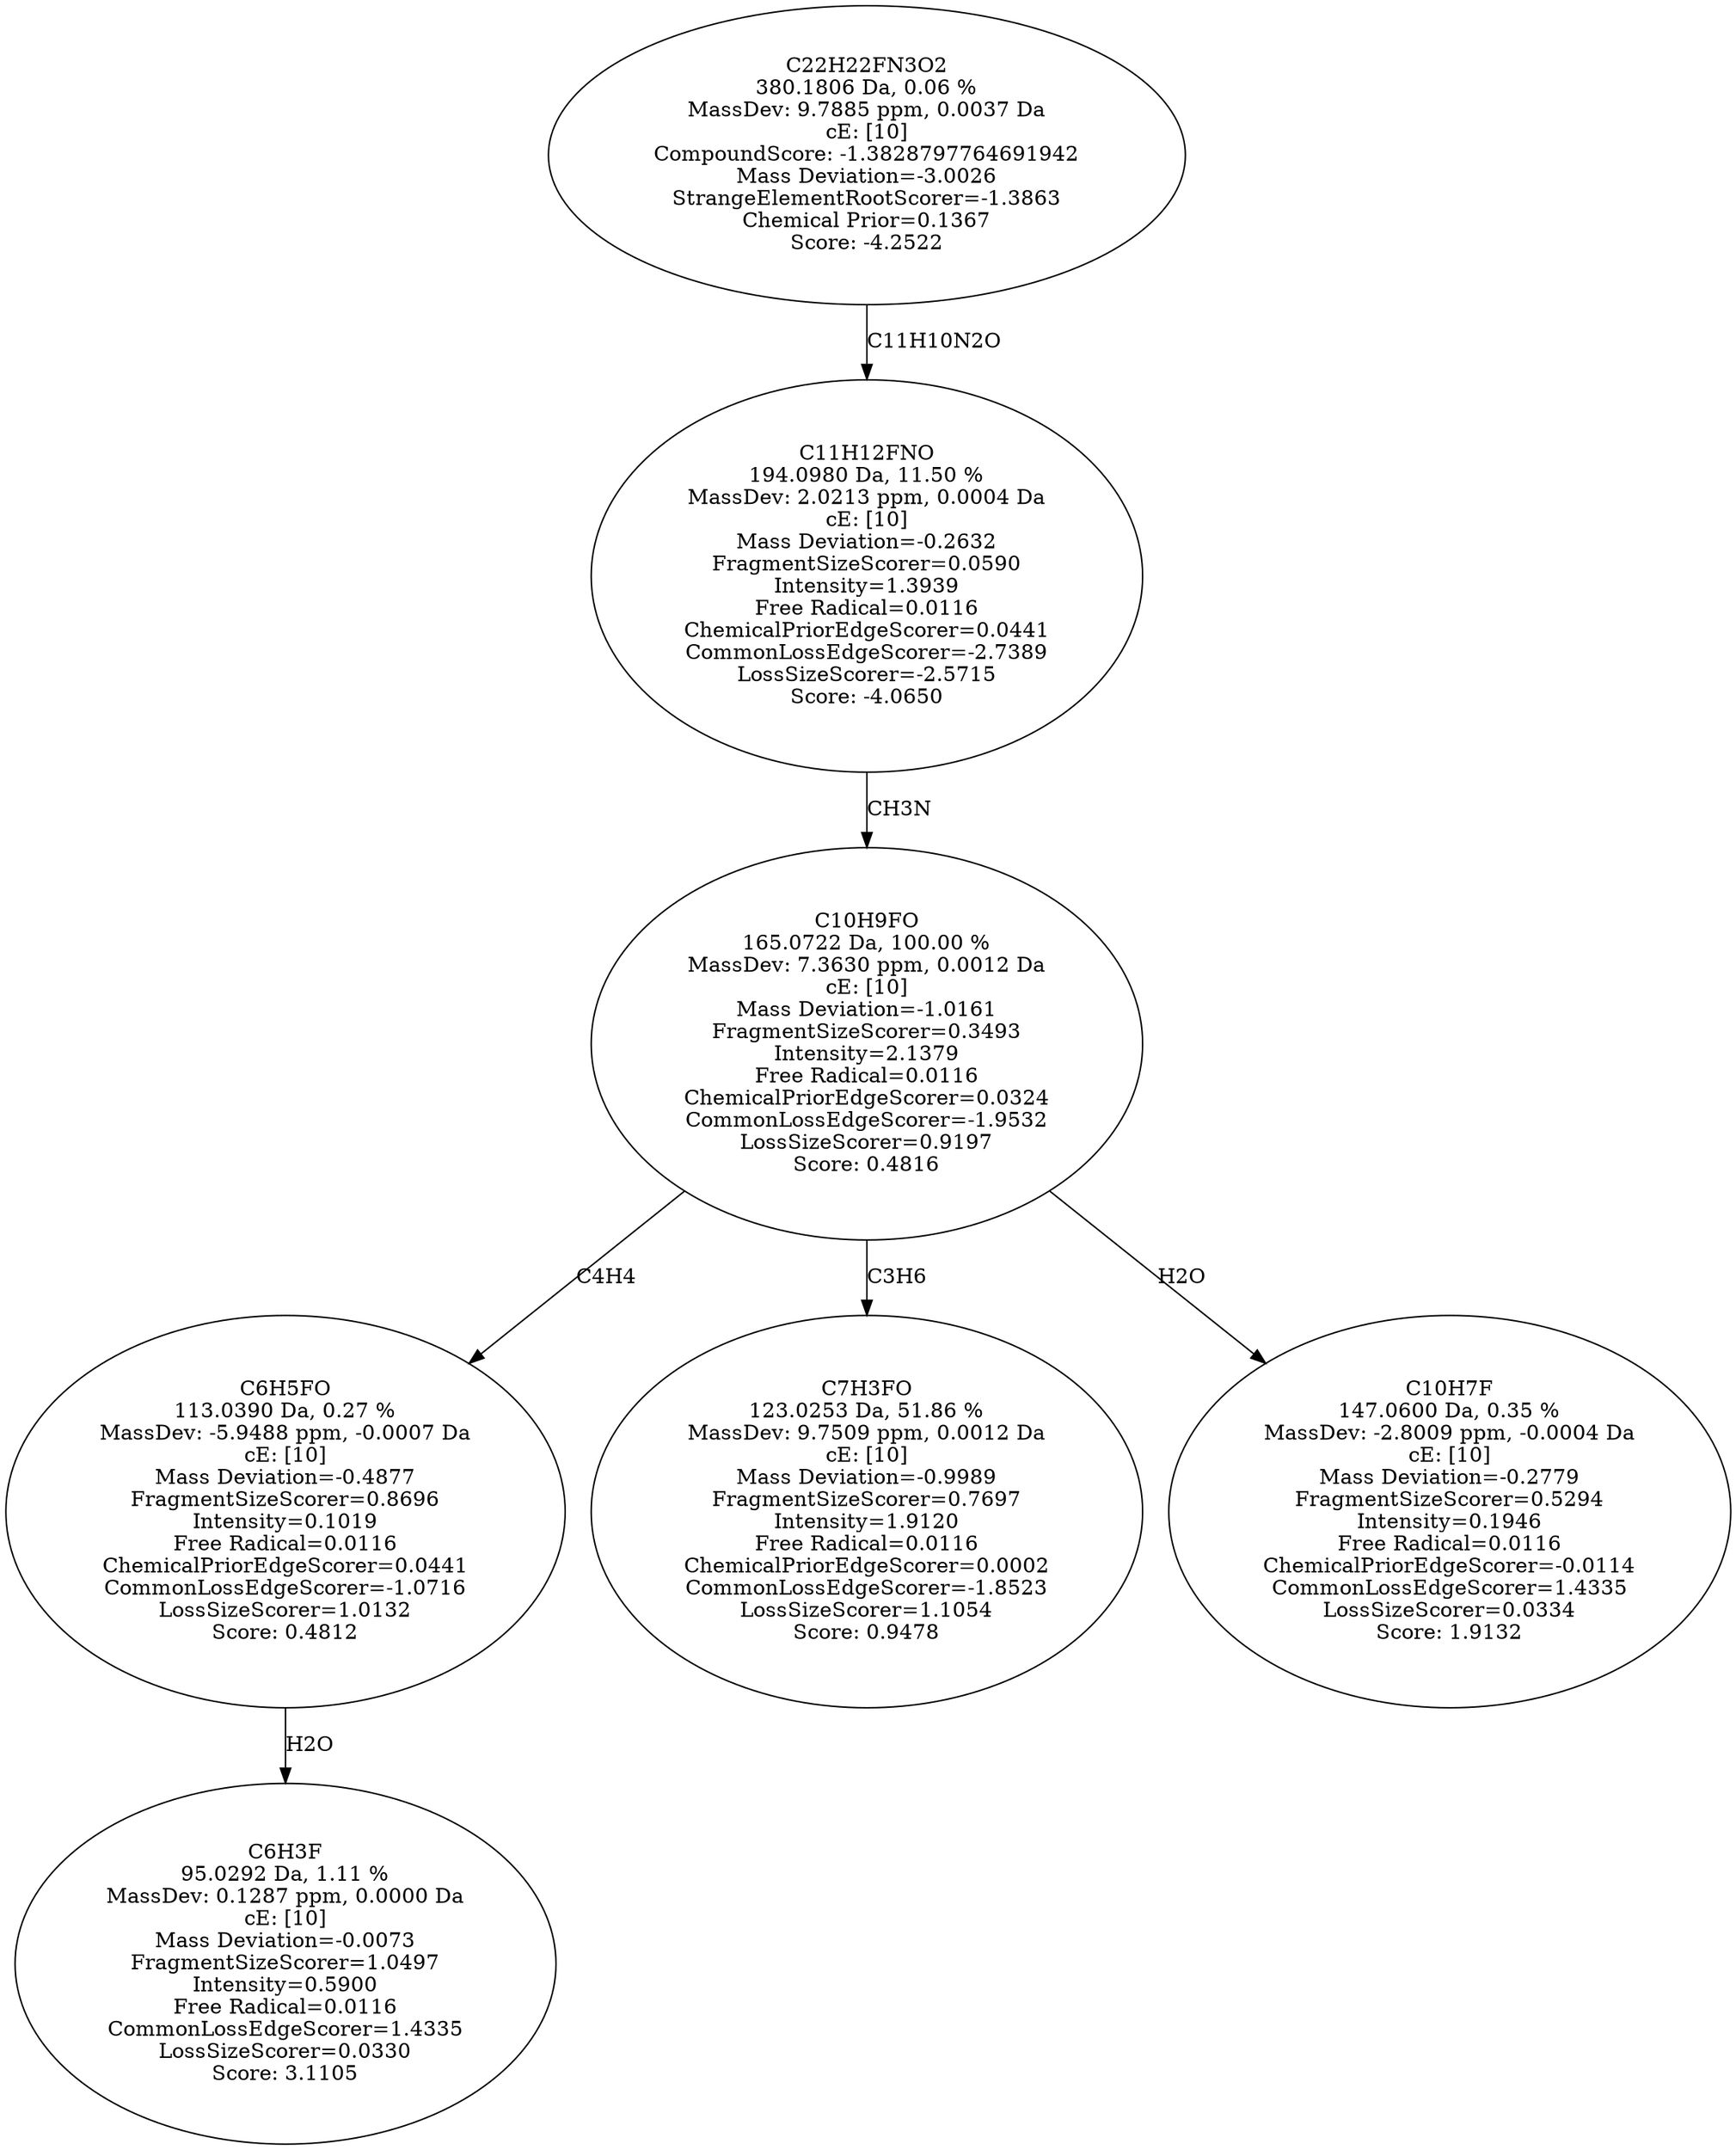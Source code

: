 strict digraph {
v1 [label="C6H3F\n95.0292 Da, 1.11 %\nMassDev: 0.1287 ppm, 0.0000 Da\ncE: [10]\nMass Deviation=-0.0073\nFragmentSizeScorer=1.0497\nIntensity=0.5900\nFree Radical=0.0116\nCommonLossEdgeScorer=1.4335\nLossSizeScorer=0.0330\nScore: 3.1105"];
v2 [label="C6H5FO\n113.0390 Da, 0.27 %\nMassDev: -5.9488 ppm, -0.0007 Da\ncE: [10]\nMass Deviation=-0.4877\nFragmentSizeScorer=0.8696\nIntensity=0.1019\nFree Radical=0.0116\nChemicalPriorEdgeScorer=0.0441\nCommonLossEdgeScorer=-1.0716\nLossSizeScorer=1.0132\nScore: 0.4812"];
v3 [label="C7H3FO\n123.0253 Da, 51.86 %\nMassDev: 9.7509 ppm, 0.0012 Da\ncE: [10]\nMass Deviation=-0.9989\nFragmentSizeScorer=0.7697\nIntensity=1.9120\nFree Radical=0.0116\nChemicalPriorEdgeScorer=0.0002\nCommonLossEdgeScorer=-1.8523\nLossSizeScorer=1.1054\nScore: 0.9478"];
v4 [label="C10H7F\n147.0600 Da, 0.35 %\nMassDev: -2.8009 ppm, -0.0004 Da\ncE: [10]\nMass Deviation=-0.2779\nFragmentSizeScorer=0.5294\nIntensity=0.1946\nFree Radical=0.0116\nChemicalPriorEdgeScorer=-0.0114\nCommonLossEdgeScorer=1.4335\nLossSizeScorer=0.0334\nScore: 1.9132"];
v5 [label="C10H9FO\n165.0722 Da, 100.00 %\nMassDev: 7.3630 ppm, 0.0012 Da\ncE: [10]\nMass Deviation=-1.0161\nFragmentSizeScorer=0.3493\nIntensity=2.1379\nFree Radical=0.0116\nChemicalPriorEdgeScorer=0.0324\nCommonLossEdgeScorer=-1.9532\nLossSizeScorer=0.9197\nScore: 0.4816"];
v6 [label="C11H12FNO\n194.0980 Da, 11.50 %\nMassDev: 2.0213 ppm, 0.0004 Da\ncE: [10]\nMass Deviation=-0.2632\nFragmentSizeScorer=0.0590\nIntensity=1.3939\nFree Radical=0.0116\nChemicalPriorEdgeScorer=0.0441\nCommonLossEdgeScorer=-2.7389\nLossSizeScorer=-2.5715\nScore: -4.0650"];
v7 [label="C22H22FN3O2\n380.1806 Da, 0.06 %\nMassDev: 9.7885 ppm, 0.0037 Da\ncE: [10]\nCompoundScore: -1.3828797764691942\nMass Deviation=-3.0026\nStrangeElementRootScorer=-1.3863\nChemical Prior=0.1367\nScore: -4.2522"];
v2 -> v1 [label="H2O"];
v5 -> v2 [label="C4H4"];
v5 -> v3 [label="C3H6"];
v5 -> v4 [label="H2O"];
v6 -> v5 [label="CH3N"];
v7 -> v6 [label="C11H10N2O"];
}